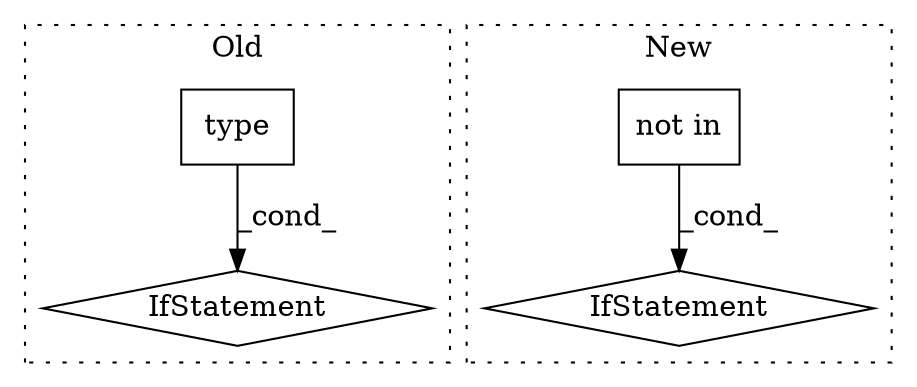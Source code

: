 digraph G {
subgraph cluster0 {
1 [label="type" a="32" s="2041,2055" l="5,1" shape="box"];
4 [label="IfStatement" a="25" s="2037,2066" l="4,2" shape="diamond"];
label = "Old";
style="dotted";
}
subgraph cluster1 {
2 [label="not in" a="108" s="2163" l="28" shape="box"];
3 [label="IfStatement" a="25" s="2130,2192" l="4,2" shape="diamond"];
label = "New";
style="dotted";
}
1 -> 4 [label="_cond_"];
2 -> 3 [label="_cond_"];
}